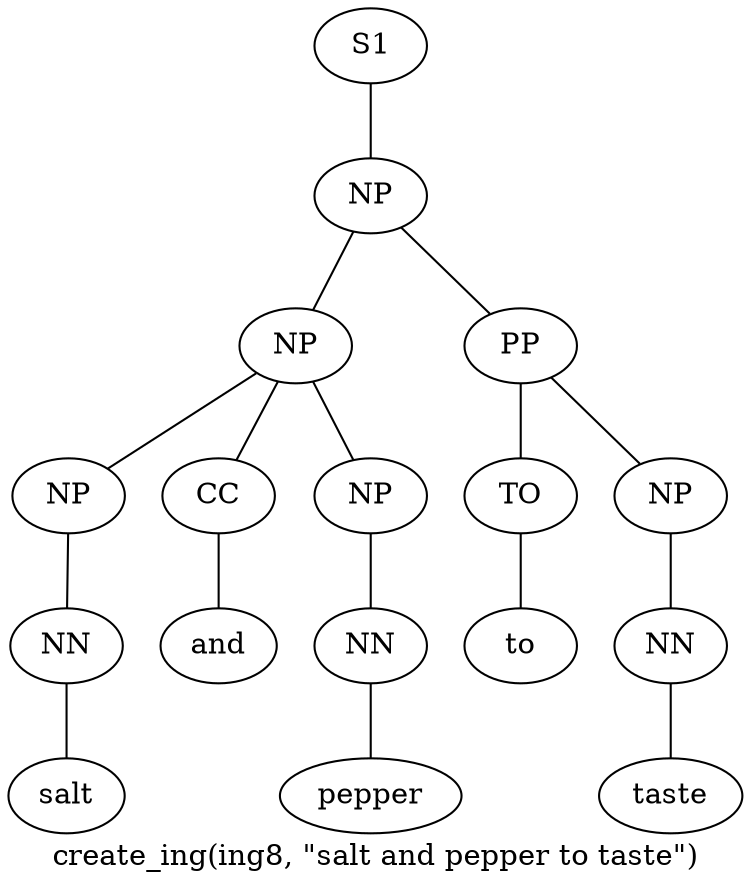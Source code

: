 graph SyntaxGraph {
	label = "create_ing(ing8, \"salt and pepper to taste\")";
	Node0 [label="S1"];
	Node1 [label="NP"];
	Node2 [label="NP"];
	Node3 [label="NP"];
	Node4 [label="NN"];
	Node5 [label="salt"];
	Node6 [label="CC"];
	Node7 [label="and"];
	Node8 [label="NP"];
	Node9 [label="NN"];
	Node10 [label="pepper"];
	Node11 [label="PP"];
	Node12 [label="TO"];
	Node13 [label="to"];
	Node14 [label="NP"];
	Node15 [label="NN"];
	Node16 [label="taste"];

	Node0 -- Node1;
	Node1 -- Node2;
	Node1 -- Node11;
	Node2 -- Node3;
	Node2 -- Node6;
	Node2 -- Node8;
	Node3 -- Node4;
	Node4 -- Node5;
	Node6 -- Node7;
	Node8 -- Node9;
	Node9 -- Node10;
	Node11 -- Node12;
	Node11 -- Node14;
	Node12 -- Node13;
	Node14 -- Node15;
	Node15 -- Node16;
}
